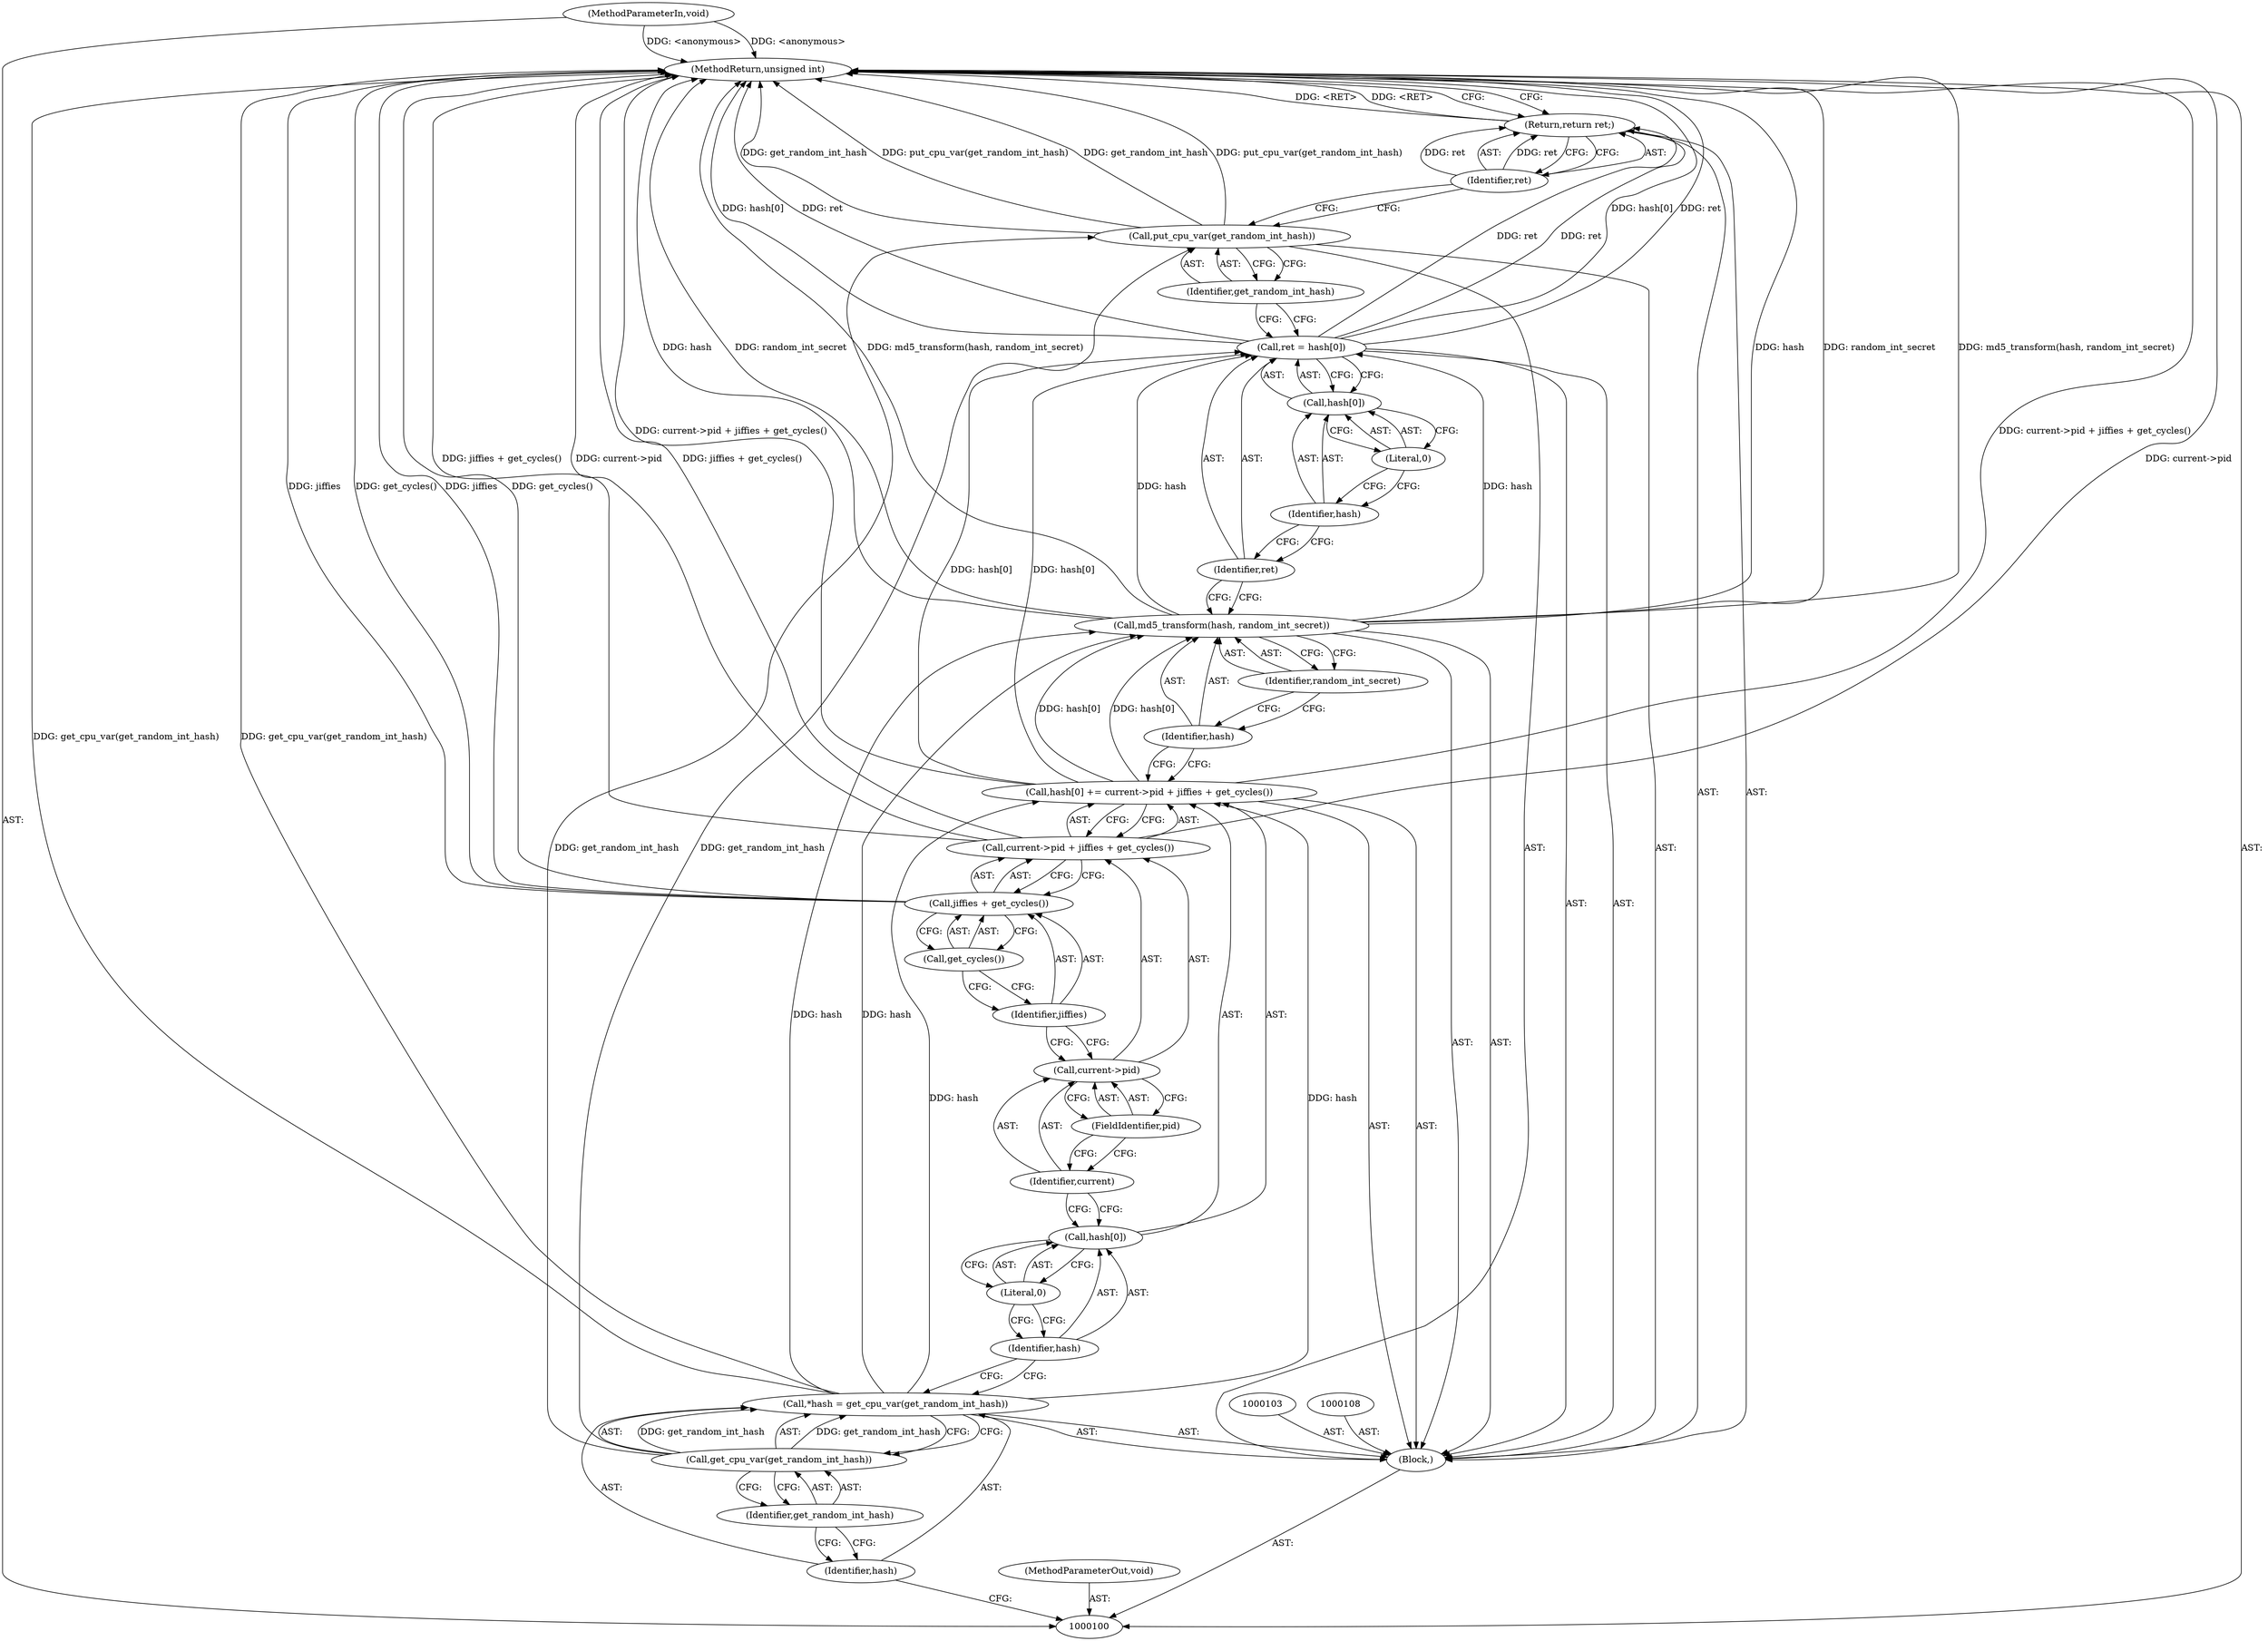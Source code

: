 digraph "0_linux_6e5714eaf77d79ae1c8b47e3e040ff5411b717ec_0" {
"1000132" [label="(MethodReturn,unsigned int)"];
"1000101" [label="(MethodParameterIn,void)"];
"1000180" [label="(MethodParameterOut,void)"];
"1000130" [label="(Return,return ret;)"];
"1000131" [label="(Identifier,ret)"];
"1000102" [label="(Block,)"];
"1000106" [label="(Call,get_cpu_var(get_random_int_hash))"];
"1000107" [label="(Identifier,get_random_int_hash)"];
"1000104" [label="(Call,*hash = get_cpu_var(get_random_int_hash))"];
"1000105" [label="(Identifier,hash)"];
"1000113" [label="(Call,current->pid + jiffies + get_cycles())"];
"1000114" [label="(Call,current->pid)"];
"1000115" [label="(Identifier,current)"];
"1000109" [label="(Call,hash[0] += current->pid + jiffies + get_cycles())"];
"1000110" [label="(Call,hash[0])"];
"1000111" [label="(Identifier,hash)"];
"1000116" [label="(FieldIdentifier,pid)"];
"1000117" [label="(Call,jiffies + get_cycles())"];
"1000118" [label="(Identifier,jiffies)"];
"1000119" [label="(Call,get_cycles())"];
"1000112" [label="(Literal,0)"];
"1000120" [label="(Call,md5_transform(hash, random_int_secret))"];
"1000121" [label="(Identifier,hash)"];
"1000122" [label="(Identifier,random_int_secret)"];
"1000123" [label="(Call,ret = hash[0])"];
"1000124" [label="(Identifier,ret)"];
"1000127" [label="(Literal,0)"];
"1000125" [label="(Call,hash[0])"];
"1000126" [label="(Identifier,hash)"];
"1000129" [label="(Identifier,get_random_int_hash)"];
"1000128" [label="(Call,put_cpu_var(get_random_int_hash))"];
"1000132" -> "1000100"  [label="AST: "];
"1000132" -> "1000130"  [label="CFG: "];
"1000113" -> "1000132"  [label="DDG: jiffies + get_cycles()"];
"1000113" -> "1000132"  [label="DDG: current->pid"];
"1000123" -> "1000132"  [label="DDG: hash[0]"];
"1000123" -> "1000132"  [label="DDG: ret"];
"1000128" -> "1000132"  [label="DDG: get_random_int_hash"];
"1000128" -> "1000132"  [label="DDG: put_cpu_var(get_random_int_hash)"];
"1000120" -> "1000132"  [label="DDG: hash"];
"1000120" -> "1000132"  [label="DDG: random_int_secret"];
"1000120" -> "1000132"  [label="DDG: md5_transform(hash, random_int_secret)"];
"1000117" -> "1000132"  [label="DDG: jiffies"];
"1000117" -> "1000132"  [label="DDG: get_cycles()"];
"1000109" -> "1000132"  [label="DDG: current->pid + jiffies + get_cycles()"];
"1000101" -> "1000132"  [label="DDG: <anonymous>"];
"1000104" -> "1000132"  [label="DDG: get_cpu_var(get_random_int_hash)"];
"1000130" -> "1000132"  [label="DDG: <RET>"];
"1000101" -> "1000100"  [label="AST: "];
"1000101" -> "1000132"  [label="DDG: <anonymous>"];
"1000180" -> "1000100"  [label="AST: "];
"1000130" -> "1000102"  [label="AST: "];
"1000130" -> "1000131"  [label="CFG: "];
"1000131" -> "1000130"  [label="AST: "];
"1000132" -> "1000130"  [label="CFG: "];
"1000130" -> "1000132"  [label="DDG: <RET>"];
"1000131" -> "1000130"  [label="DDG: ret"];
"1000123" -> "1000130"  [label="DDG: ret"];
"1000131" -> "1000130"  [label="AST: "];
"1000131" -> "1000128"  [label="CFG: "];
"1000130" -> "1000131"  [label="CFG: "];
"1000131" -> "1000130"  [label="DDG: ret"];
"1000102" -> "1000100"  [label="AST: "];
"1000103" -> "1000102"  [label="AST: "];
"1000104" -> "1000102"  [label="AST: "];
"1000108" -> "1000102"  [label="AST: "];
"1000109" -> "1000102"  [label="AST: "];
"1000120" -> "1000102"  [label="AST: "];
"1000123" -> "1000102"  [label="AST: "];
"1000128" -> "1000102"  [label="AST: "];
"1000130" -> "1000102"  [label="AST: "];
"1000106" -> "1000104"  [label="AST: "];
"1000106" -> "1000107"  [label="CFG: "];
"1000107" -> "1000106"  [label="AST: "];
"1000104" -> "1000106"  [label="CFG: "];
"1000106" -> "1000104"  [label="DDG: get_random_int_hash"];
"1000106" -> "1000128"  [label="DDG: get_random_int_hash"];
"1000107" -> "1000106"  [label="AST: "];
"1000107" -> "1000105"  [label="CFG: "];
"1000106" -> "1000107"  [label="CFG: "];
"1000104" -> "1000102"  [label="AST: "];
"1000104" -> "1000106"  [label="CFG: "];
"1000105" -> "1000104"  [label="AST: "];
"1000106" -> "1000104"  [label="AST: "];
"1000111" -> "1000104"  [label="CFG: "];
"1000104" -> "1000132"  [label="DDG: get_cpu_var(get_random_int_hash)"];
"1000106" -> "1000104"  [label="DDG: get_random_int_hash"];
"1000104" -> "1000109"  [label="DDG: hash"];
"1000104" -> "1000120"  [label="DDG: hash"];
"1000105" -> "1000104"  [label="AST: "];
"1000105" -> "1000100"  [label="CFG: "];
"1000107" -> "1000105"  [label="CFG: "];
"1000113" -> "1000109"  [label="AST: "];
"1000113" -> "1000117"  [label="CFG: "];
"1000114" -> "1000113"  [label="AST: "];
"1000117" -> "1000113"  [label="AST: "];
"1000109" -> "1000113"  [label="CFG: "];
"1000113" -> "1000132"  [label="DDG: jiffies + get_cycles()"];
"1000113" -> "1000132"  [label="DDG: current->pid"];
"1000114" -> "1000113"  [label="AST: "];
"1000114" -> "1000116"  [label="CFG: "];
"1000115" -> "1000114"  [label="AST: "];
"1000116" -> "1000114"  [label="AST: "];
"1000118" -> "1000114"  [label="CFG: "];
"1000115" -> "1000114"  [label="AST: "];
"1000115" -> "1000110"  [label="CFG: "];
"1000116" -> "1000115"  [label="CFG: "];
"1000109" -> "1000102"  [label="AST: "];
"1000109" -> "1000113"  [label="CFG: "];
"1000110" -> "1000109"  [label="AST: "];
"1000113" -> "1000109"  [label="AST: "];
"1000121" -> "1000109"  [label="CFG: "];
"1000109" -> "1000132"  [label="DDG: current->pid + jiffies + get_cycles()"];
"1000104" -> "1000109"  [label="DDG: hash"];
"1000109" -> "1000120"  [label="DDG: hash[0]"];
"1000109" -> "1000123"  [label="DDG: hash[0]"];
"1000110" -> "1000109"  [label="AST: "];
"1000110" -> "1000112"  [label="CFG: "];
"1000111" -> "1000110"  [label="AST: "];
"1000112" -> "1000110"  [label="AST: "];
"1000115" -> "1000110"  [label="CFG: "];
"1000111" -> "1000110"  [label="AST: "];
"1000111" -> "1000104"  [label="CFG: "];
"1000112" -> "1000111"  [label="CFG: "];
"1000116" -> "1000114"  [label="AST: "];
"1000116" -> "1000115"  [label="CFG: "];
"1000114" -> "1000116"  [label="CFG: "];
"1000117" -> "1000113"  [label="AST: "];
"1000117" -> "1000119"  [label="CFG: "];
"1000118" -> "1000117"  [label="AST: "];
"1000119" -> "1000117"  [label="AST: "];
"1000113" -> "1000117"  [label="CFG: "];
"1000117" -> "1000132"  [label="DDG: jiffies"];
"1000117" -> "1000132"  [label="DDG: get_cycles()"];
"1000118" -> "1000117"  [label="AST: "];
"1000118" -> "1000114"  [label="CFG: "];
"1000119" -> "1000118"  [label="CFG: "];
"1000119" -> "1000117"  [label="AST: "];
"1000119" -> "1000118"  [label="CFG: "];
"1000117" -> "1000119"  [label="CFG: "];
"1000112" -> "1000110"  [label="AST: "];
"1000112" -> "1000111"  [label="CFG: "];
"1000110" -> "1000112"  [label="CFG: "];
"1000120" -> "1000102"  [label="AST: "];
"1000120" -> "1000122"  [label="CFG: "];
"1000121" -> "1000120"  [label="AST: "];
"1000122" -> "1000120"  [label="AST: "];
"1000124" -> "1000120"  [label="CFG: "];
"1000120" -> "1000132"  [label="DDG: hash"];
"1000120" -> "1000132"  [label="DDG: random_int_secret"];
"1000120" -> "1000132"  [label="DDG: md5_transform(hash, random_int_secret)"];
"1000104" -> "1000120"  [label="DDG: hash"];
"1000109" -> "1000120"  [label="DDG: hash[0]"];
"1000120" -> "1000123"  [label="DDG: hash"];
"1000121" -> "1000120"  [label="AST: "];
"1000121" -> "1000109"  [label="CFG: "];
"1000122" -> "1000121"  [label="CFG: "];
"1000122" -> "1000120"  [label="AST: "];
"1000122" -> "1000121"  [label="CFG: "];
"1000120" -> "1000122"  [label="CFG: "];
"1000123" -> "1000102"  [label="AST: "];
"1000123" -> "1000125"  [label="CFG: "];
"1000124" -> "1000123"  [label="AST: "];
"1000125" -> "1000123"  [label="AST: "];
"1000129" -> "1000123"  [label="CFG: "];
"1000123" -> "1000132"  [label="DDG: hash[0]"];
"1000123" -> "1000132"  [label="DDG: ret"];
"1000120" -> "1000123"  [label="DDG: hash"];
"1000109" -> "1000123"  [label="DDG: hash[0]"];
"1000123" -> "1000130"  [label="DDG: ret"];
"1000124" -> "1000123"  [label="AST: "];
"1000124" -> "1000120"  [label="CFG: "];
"1000126" -> "1000124"  [label="CFG: "];
"1000127" -> "1000125"  [label="AST: "];
"1000127" -> "1000126"  [label="CFG: "];
"1000125" -> "1000127"  [label="CFG: "];
"1000125" -> "1000123"  [label="AST: "];
"1000125" -> "1000127"  [label="CFG: "];
"1000126" -> "1000125"  [label="AST: "];
"1000127" -> "1000125"  [label="AST: "];
"1000123" -> "1000125"  [label="CFG: "];
"1000126" -> "1000125"  [label="AST: "];
"1000126" -> "1000124"  [label="CFG: "];
"1000127" -> "1000126"  [label="CFG: "];
"1000129" -> "1000128"  [label="AST: "];
"1000129" -> "1000123"  [label="CFG: "];
"1000128" -> "1000129"  [label="CFG: "];
"1000128" -> "1000102"  [label="AST: "];
"1000128" -> "1000129"  [label="CFG: "];
"1000129" -> "1000128"  [label="AST: "];
"1000131" -> "1000128"  [label="CFG: "];
"1000128" -> "1000132"  [label="DDG: get_random_int_hash"];
"1000128" -> "1000132"  [label="DDG: put_cpu_var(get_random_int_hash)"];
"1000106" -> "1000128"  [label="DDG: get_random_int_hash"];
}
